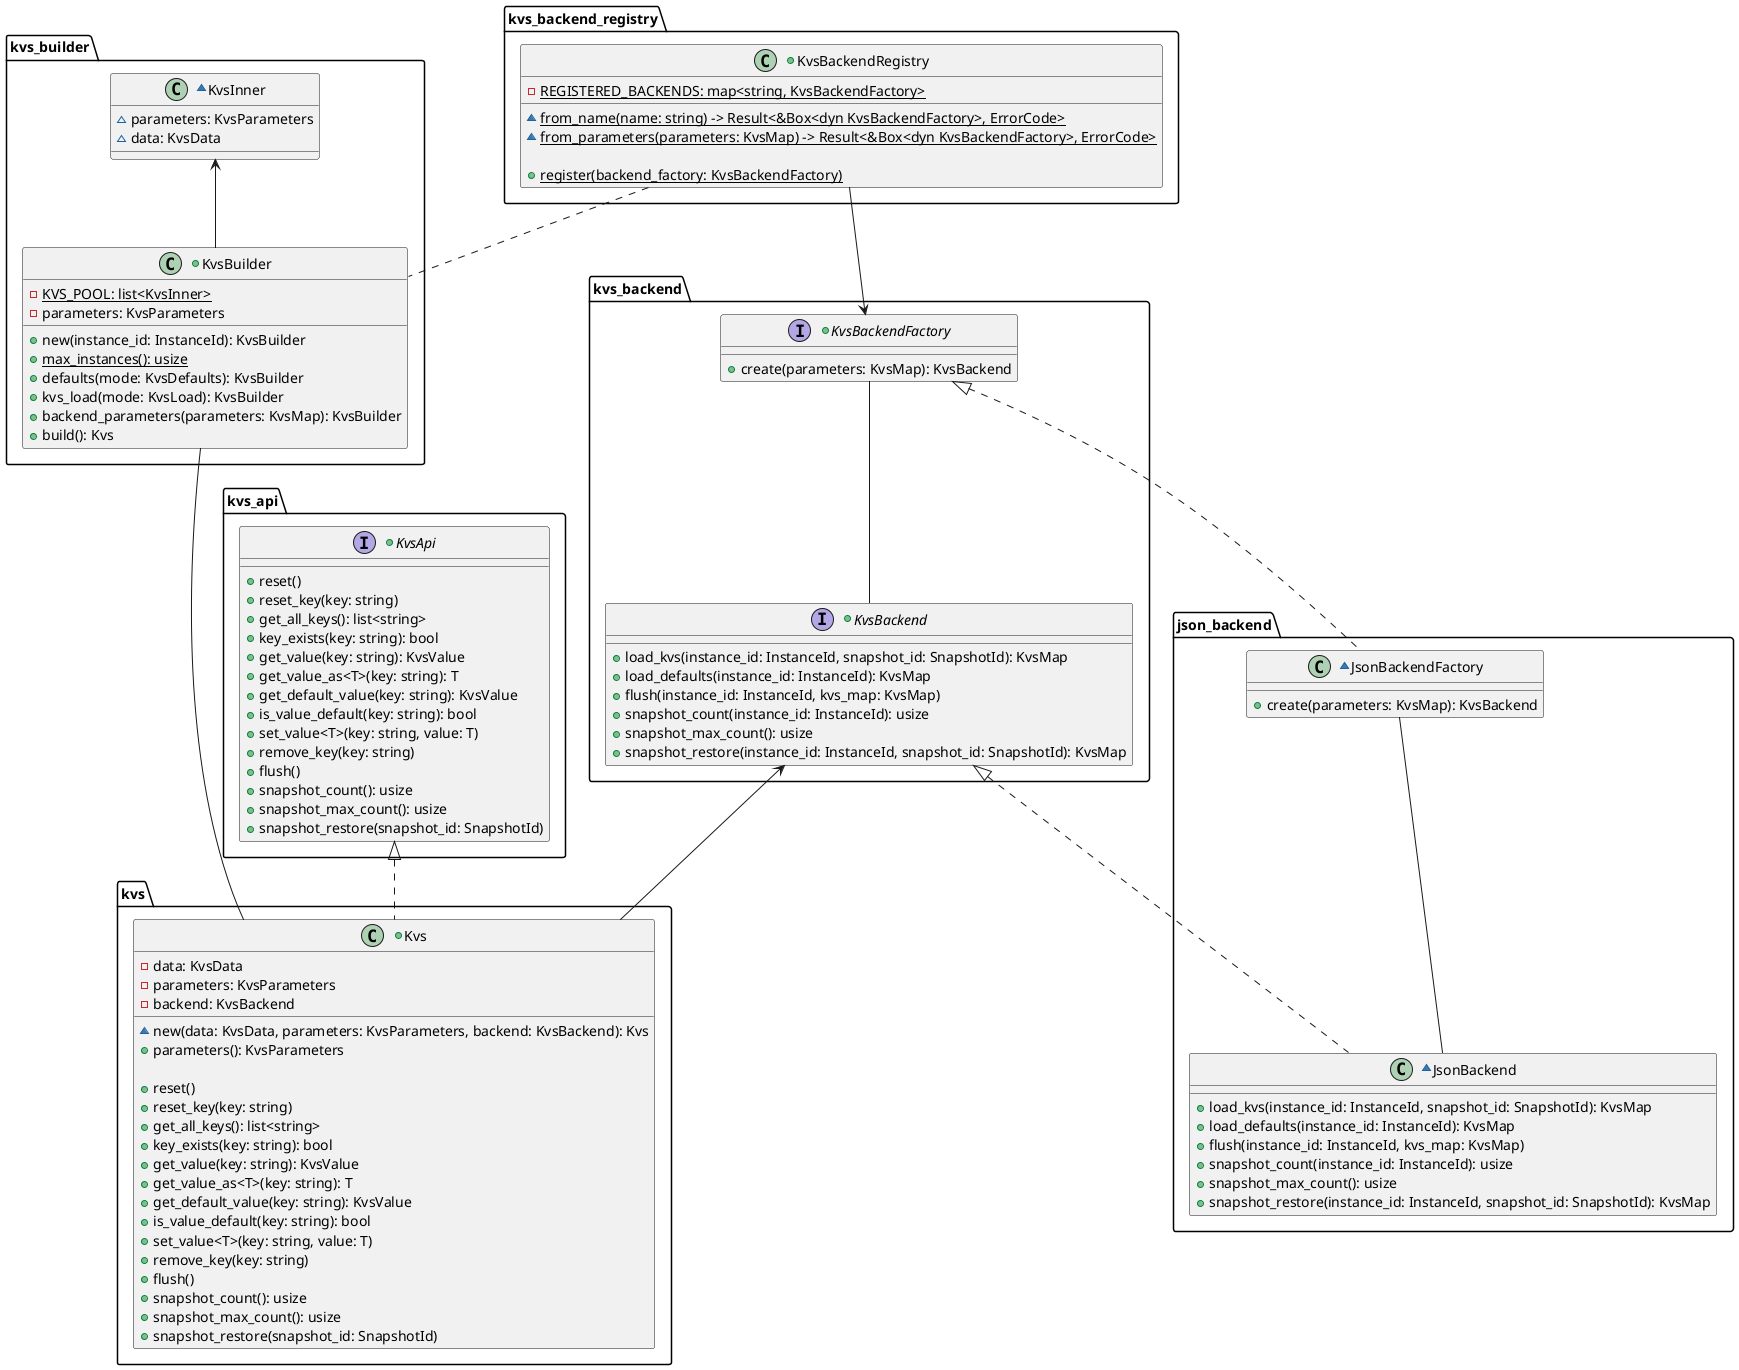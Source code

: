 @startuml Persistency class diagram

package "kvs_builder" {
    ~class KvsInner {
        ~parameters: KvsParameters
        ~data: KvsData
    }

    +class KvsBuilder {
        {static} -KVS_POOL: list<KvsInner>
        -parameters: KvsParameters

        +new(instance_id: InstanceId): KvsBuilder
        {static} +max_instances(): usize
        +defaults(mode: KvsDefaults): KvsBuilder
        +kvs_load(mode: KvsLoad): KvsBuilder
        +backend_parameters(parameters: KvsMap): KvsBuilder
        +build(): Kvs
    }

    KvsInner <-- KvsBuilder
}

package "kvs_api" {
    +interface KvsApi {
        +reset()
        +reset_key(key: string)
        +get_all_keys(): list<string>
        +key_exists(key: string): bool
        +get_value(key: string): KvsValue
        +get_value_as<T>(key: string): T
        +get_default_value(key: string): KvsValue
        +is_value_default(key: string): bool
        +set_value<T>(key: string, value: T)
        +remove_key(key: string)
        +flush()
        +snapshot_count(): usize
        +snapshot_max_count(): usize
        +snapshot_restore(snapshot_id: SnapshotId)
    }
}

package "kvs" {
    +class Kvs {
        -data: KvsData
        -parameters: KvsParameters
        -backend: KvsBackend

        ~new(data: KvsData, parameters: KvsParameters, backend: KvsBackend): Kvs
        +parameters(): KvsParameters

        +reset()
        +reset_key(key: string)
        +get_all_keys(): list<string>
        +key_exists(key: string): bool
        +get_value(key: string): KvsValue
        +get_value_as<T>(key: string): T
        +get_default_value(key: string): KvsValue
        +is_value_default(key: string): bool
        +set_value<T>(key: string, value: T)
        +remove_key(key: string)
        +flush()
        +snapshot_count(): usize
        +snapshot_max_count(): usize
        +snapshot_restore(snapshot_id: SnapshotId)
    }
}

KvsApi <|.. Kvs
KvsBuilder -- Kvs

package "kvs_backend_registry" {
    +class KvsBackendRegistry {
        {static} -REGISTERED_BACKENDS: map<string, KvsBackendFactory>

        {static} ~from_name(name: string) -> Result<&Box<dyn KvsBackendFactory>, ErrorCode>
        {static} ~from_parameters(parameters: KvsMap) -> Result<&Box<dyn KvsBackendFactory>, ErrorCode>

        {static} +register(backend_factory: KvsBackendFactory)
    }
}

KvsBackendRegistry .. KvsBuilder

package "kvs_backend" {
    +interface KvsBackend {
        +load_kvs(instance_id: InstanceId, snapshot_id: SnapshotId): KvsMap
        +load_defaults(instance_id: InstanceId): KvsMap
        +flush(instance_id: InstanceId, kvs_map: KvsMap)
        +snapshot_count(instance_id: InstanceId): usize
        +snapshot_max_count(): usize
        +snapshot_restore(instance_id: InstanceId, snapshot_id: SnapshotId): KvsMap
    }

    +interface KvsBackendFactory {
        +create(parameters: KvsMap): KvsBackend
    }
}

package "json_backend" {
    ~class JsonBackend {
        +load_kvs(instance_id: InstanceId, snapshot_id: SnapshotId): KvsMap
        +load_defaults(instance_id: InstanceId): KvsMap
        +flush(instance_id: InstanceId, kvs_map: KvsMap)
        +snapshot_count(instance_id: InstanceId): usize
        +snapshot_max_count(): usize
        +snapshot_restore(instance_id: InstanceId, snapshot_id: SnapshotId): KvsMap
    }

    ~class JsonBackendFactory {
        +create(parameters: KvsMap): KvsBackend
    }
}

KvsBackend <-- Kvs

KvsBackendRegistry --> KvsBackendFactory
KvsBackendFactory -- KvsBackend

KvsBackend <|.. JsonBackend
KvsBackendFactory <|.. JsonBackendFactory
JsonBackendFactory -- JsonBackend

@enduml